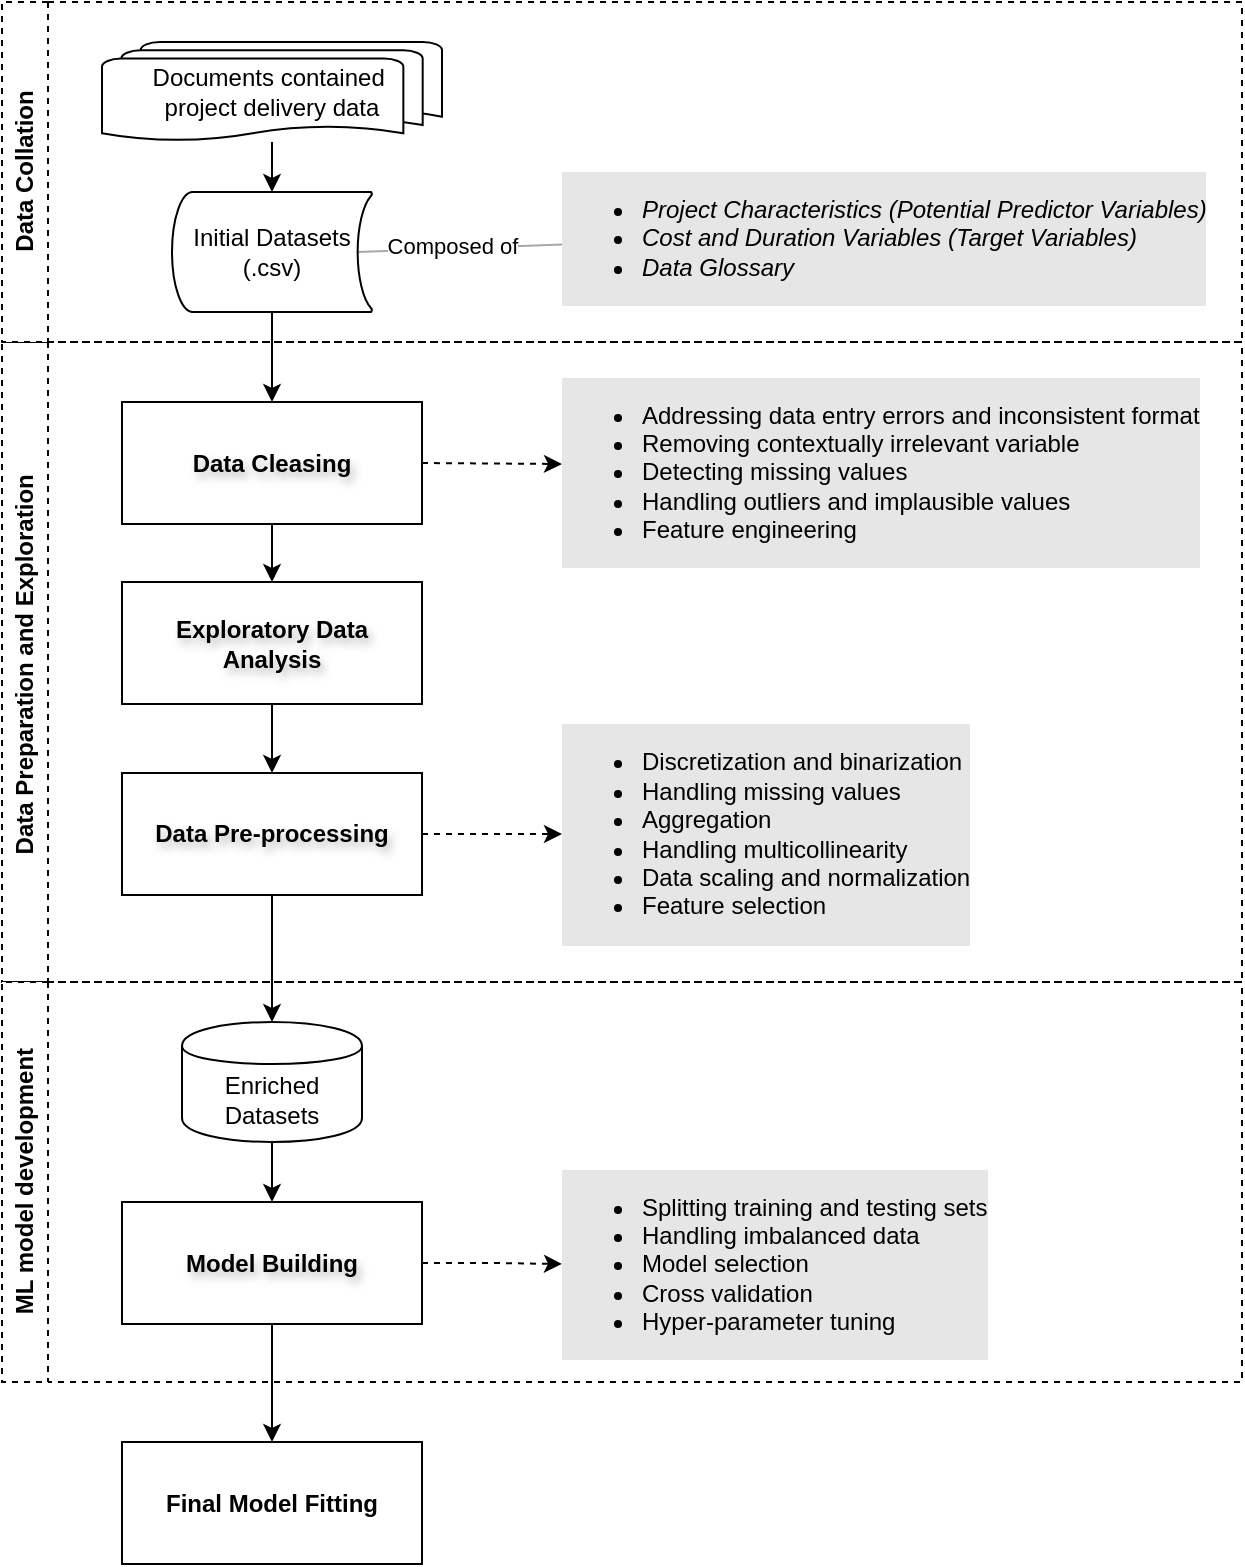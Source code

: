 <mxfile version="24.2.2" type="github">
  <diagram name="Page-1" id="c7488fd3-1785-93aa-aadb-54a6760d102a">
    <mxGraphModel dx="546" dy="700" grid="1" gridSize="10" guides="1" tooltips="1" connect="1" arrows="1" fold="1" page="1" pageScale="1" pageWidth="1100" pageHeight="850" background="none" math="0" shadow="0">
      <root>
        <mxCell id="0" />
        <mxCell id="1" parent="0" />
        <mxCell id="yL8Y23ndC1ePSWJtt0TE-38" value="" style="endArrow=none;html=1;rounded=0;entryX=0.93;entryY=0.5;entryDx=0;entryDy=0;entryPerimeter=0;strokeColor=#a8a8a8;" parent="1" source="yL8Y23ndC1ePSWJtt0TE-5" target="yL8Y23ndC1ePSWJtt0TE-24" edge="1">
          <mxGeometry width="50" height="50" relative="1" as="geometry">
            <mxPoint x="300" y="350" as="sourcePoint" />
            <mxPoint x="350" y="300" as="targetPoint" />
          </mxGeometry>
        </mxCell>
        <mxCell id="yL8Y23ndC1ePSWJtt0TE-39" value="Composed of" style="edgeLabel;html=1;align=center;verticalAlign=middle;resizable=0;points=[];" parent="yL8Y23ndC1ePSWJtt0TE-38" vertex="1" connectable="0">
          <mxGeometry x="0.08" y="-2" relative="1" as="geometry">
            <mxPoint as="offset" />
          </mxGeometry>
        </mxCell>
        <mxCell id="yL8Y23ndC1ePSWJtt0TE-43" value="" style="edgeStyle=orthogonalEdgeStyle;rounded=0;orthogonalLoop=1;jettySize=auto;html=1;exitX=0.5;exitY=1;exitDx=0;exitDy=0;" parent="1" source="yL8Y23ndC1ePSWJtt0TE-44" target="yL8Y23ndC1ePSWJtt0TE-42" edge="1">
          <mxGeometry relative="1" as="geometry">
            <mxPoint x="660" y="450" as="sourcePoint" />
          </mxGeometry>
        </mxCell>
        <mxCell id="o9FxQ4-tsoaMGLUnX_Qn-15" value="&lt;span style=&quot;text-wrap: nowrap;&quot;&gt;Data Preparation and Exploration&amp;nbsp;&lt;/span&gt;" style="swimlane;horizontal=0;whiteSpace=wrap;html=1;dashed=1;" vertex="1" parent="1">
          <mxGeometry x="380" y="190" width="620" height="320" as="geometry" />
        </mxCell>
        <mxCell id="yL8Y23ndC1ePSWJtt0TE-22" value="&lt;ul style=&quot;&quot;&gt;&lt;li&gt;Addressing data entry errors and inconsistent format&lt;/li&gt;&lt;li style=&quot;&quot;&gt;Removing contextually irrelevant variable&lt;/li&gt;&lt;li style=&quot;&quot;&gt;&lt;span style=&quot;&quot;&gt;Detecting missing values&lt;/span&gt;&lt;/li&gt;&lt;li style=&quot;&quot;&gt;Handling outliers and implausible values&lt;/li&gt;&lt;li style=&quot;&quot;&gt;Feature engineering&lt;/li&gt;&lt;/ul&gt;" style="text;html=1;align=left;verticalAlign=middle;resizable=0;points=[];autosize=1;strokeColor=none;fillColor=none;labelBackgroundColor=#E6E6E6;spacingRight=2;spacingLeft=0;fontSize=12;spacing=0;" parent="o9FxQ4-tsoaMGLUnX_Qn-15" vertex="1">
          <mxGeometry x="280" y="10" width="340" height="110" as="geometry" />
        </mxCell>
        <mxCell id="o9FxQ4-tsoaMGLUnX_Qn-11" value="Data Cleasing" style="rounded=0;whiteSpace=wrap;html=1;fontStyle=1;textShadow=1;labelBorderColor=none;labelBackgroundColor=none;" vertex="1" parent="o9FxQ4-tsoaMGLUnX_Qn-15">
          <mxGeometry x="60" y="30" width="150" height="61" as="geometry" />
        </mxCell>
        <mxCell id="yL8Y23ndC1ePSWJtt0TE-28" value="Exploratory Data Analysis" style="whiteSpace=wrap;html=1;fontStyle=1;textShadow=1;" parent="o9FxQ4-tsoaMGLUnX_Qn-15" vertex="1">
          <mxGeometry x="60" y="120" width="150" height="61" as="geometry" />
        </mxCell>
        <mxCell id="yL8Y23ndC1ePSWJtt0TE-29" value="" style="edgeStyle=orthogonalEdgeStyle;rounded=0;orthogonalLoop=1;jettySize=auto;html=1;exitX=0.5;exitY=1;exitDx=0;exitDy=0;" parent="o9FxQ4-tsoaMGLUnX_Qn-15" source="o9FxQ4-tsoaMGLUnX_Qn-11" target="yL8Y23ndC1ePSWJtt0TE-28" edge="1">
          <mxGeometry relative="1" as="geometry">
            <mxPoint x="30" y="110" as="sourcePoint" />
          </mxGeometry>
        </mxCell>
        <mxCell id="yL8Y23ndC1ePSWJtt0TE-44" value="Data Pre-processing" style="whiteSpace=wrap;html=1;fontStyle=1;textShadow=1;" parent="o9FxQ4-tsoaMGLUnX_Qn-15" vertex="1">
          <mxGeometry x="60" y="215.5" width="150" height="61" as="geometry" />
        </mxCell>
        <mxCell id="o9FxQ4-tsoaMGLUnX_Qn-2" value="&lt;ul style=&quot;font-size: 12px;&quot;&gt;&lt;li style=&quot;font-size: 12px;&quot;&gt;&lt;span style=&quot;font-size: 12px;&quot;&gt;Discretization and binarization&amp;nbsp;&lt;/span&gt;&lt;/li&gt;&lt;li style=&quot;font-size: 12px;&quot;&gt;Handling missing values&lt;/li&gt;&lt;li&gt;Aggregation&lt;/li&gt;&lt;li style=&quot;font-size: 12px;&quot;&gt;Handling multicollinearity&lt;/li&gt;&lt;li style=&quot;font-size: 12px;&quot;&gt;Data scaling and normalization&lt;/li&gt;&lt;li style=&quot;font-size: 12px;&quot;&gt;Feature selection&lt;/li&gt;&lt;/ul&gt;" style="text;html=1;align=left;verticalAlign=middle;resizable=0;points=[];autosize=1;strokeColor=none;fillColor=none;labelBackgroundColor=#E6E6E6;spacingRight=2;spacingLeft=0;fontSize=12;spacing=0;" vertex="1" parent="o9FxQ4-tsoaMGLUnX_Qn-15">
          <mxGeometry x="280" y="186" width="220" height="120" as="geometry" />
        </mxCell>
        <mxCell id="o9FxQ4-tsoaMGLUnX_Qn-7" value="" style="edgeStyle=orthogonalEdgeStyle;rounded=0;orthogonalLoop=1;jettySize=auto;html=1;dashed=1;" edge="1" parent="o9FxQ4-tsoaMGLUnX_Qn-15" source="yL8Y23ndC1ePSWJtt0TE-44" target="o9FxQ4-tsoaMGLUnX_Qn-2">
          <mxGeometry relative="1" as="geometry" />
        </mxCell>
        <mxCell id="o9FxQ4-tsoaMGLUnX_Qn-26" value="" style="endArrow=classic;html=1;rounded=0;entryX=0.5;entryY=0;entryDx=0;entryDy=0;exitX=0.5;exitY=1;exitDx=0;exitDy=0;" edge="1" parent="o9FxQ4-tsoaMGLUnX_Qn-15" source="yL8Y23ndC1ePSWJtt0TE-28" target="yL8Y23ndC1ePSWJtt0TE-44">
          <mxGeometry width="50" height="50" relative="1" as="geometry">
            <mxPoint x="130" y="181" as="sourcePoint" />
            <mxPoint x="180" y="131" as="targetPoint" />
          </mxGeometry>
        </mxCell>
        <mxCell id="yL8Y23ndC1ePSWJtt0TE-25" value="Documents contained&amp;nbsp;&lt;div&gt;project delivery data&lt;/div&gt;" style="strokeWidth=1;html=1;shape=mxgraph.flowchart.multi-document;whiteSpace=wrap;" parent="1" vertex="1">
          <mxGeometry x="430" y="40" width="170" height="50" as="geometry" />
        </mxCell>
        <mxCell id="yL8Y23ndC1ePSWJtt0TE-37" value="" style="edgeStyle=orthogonalEdgeStyle;rounded=0;orthogonalLoop=1;jettySize=auto;html=1;" parent="1" source="yL8Y23ndC1ePSWJtt0TE-25" target="yL8Y23ndC1ePSWJtt0TE-24" edge="1">
          <mxGeometry relative="1" as="geometry" />
        </mxCell>
        <mxCell id="yL8Y23ndC1ePSWJtt0TE-24" value="Initial Datasets&lt;br style=&quot;border-color: var(--border-color);&quot;&gt;(.csv)" style="strokeWidth=1;html=1;shape=mxgraph.flowchart.stored_data;whiteSpace=wrap;" parent="1" vertex="1">
          <mxGeometry x="465" y="115" width="100" height="60" as="geometry" />
        </mxCell>
        <mxCell id="o9FxQ4-tsoaMGLUnX_Qn-13" value="" style="edgeStyle=orthogonalEdgeStyle;rounded=0;orthogonalLoop=1;jettySize=auto;html=1;entryX=0.5;entryY=0;entryDx=0;entryDy=0;exitX=0.5;exitY=1;exitDx=0;exitDy=0;exitPerimeter=0;" edge="1" parent="1" source="yL8Y23ndC1ePSWJtt0TE-24" target="o9FxQ4-tsoaMGLUnX_Qn-11">
          <mxGeometry relative="1" as="geometry">
            <mxPoint x="175" y="310" as="targetPoint" />
          </mxGeometry>
        </mxCell>
        <mxCell id="o9FxQ4-tsoaMGLUnX_Qn-16" value="&lt;span style=&quot;text-wrap: nowrap;&quot;&gt;Data Collation&lt;/span&gt;" style="swimlane;horizontal=0;whiteSpace=wrap;html=1;dashed=1;" vertex="1" parent="1">
          <mxGeometry x="380" y="20" width="620" height="170" as="geometry" />
        </mxCell>
        <mxCell id="yL8Y23ndC1ePSWJtt0TE-5" value="&lt;blockquote style=&quot;margin: 0px 0px 0px 40px; border: none; padding: 0px; font-size: 12px;&quot;&gt;&lt;/blockquote&gt;&lt;ul style=&quot;font-size: 12px;&quot;&gt;&lt;li style=&quot;font-size: 12px;&quot;&gt;&lt;i&gt;Project Characteristics (Potential Predictor Variables)&lt;/i&gt;&lt;/li&gt;&lt;li style=&quot;font-size: 12px;&quot;&gt;&lt;i&gt;Cost and Duration Variables (Target Variables)&lt;/i&gt;&lt;/li&gt;&lt;li style=&quot;font-size: 12px;&quot;&gt;&lt;i&gt;Data Glossary&lt;/i&gt;&lt;/li&gt;&lt;/ul&gt;&lt;blockquote style=&quot;margin: 0px 0px 0px 40px; border: none; padding: 0px; font-size: 12px;&quot;&gt;&lt;/blockquote&gt;&lt;blockquote style=&quot;margin: 0px 0px 0px 40px; border: none; padding: 0px; font-size: 12px;&quot;&gt;&lt;/blockquote&gt;&lt;blockquote style=&quot;margin: 0px 0px 0px 40px; border: none; padding: 0px; font-size: 12px;&quot;&gt;&lt;/blockquote&gt;" style="text;html=1;align=left;verticalAlign=top;resizable=0;points=[];autosize=1;labelBackgroundColor=#E6E6E6;labelBorderColor=none;spacingTop=0;spacingLeft=0;spacingRight=2;flipV=1;flipH=1;imageWidth=17;imageHeight=20;imageAspect=0;fontSize=12;spacing=0;" parent="o9FxQ4-tsoaMGLUnX_Qn-16" vertex="1">
          <mxGeometry x="280" y="80" width="340" height="70" as="geometry" />
        </mxCell>
        <mxCell id="o9FxQ4-tsoaMGLUnX_Qn-18" value="&lt;span style=&quot;text-wrap: nowrap;&quot;&gt;ML model development&lt;/span&gt;" style="swimlane;horizontal=0;whiteSpace=wrap;html=1;dashed=1;" vertex="1" parent="1">
          <mxGeometry x="380" y="510" width="620" height="200" as="geometry" />
        </mxCell>
        <mxCell id="o9FxQ4-tsoaMGLUnX_Qn-3" value="Model Building" style="whiteSpace=wrap;html=1;fontStyle=1;textShadow=1;" vertex="1" parent="o9FxQ4-tsoaMGLUnX_Qn-18">
          <mxGeometry x="60" y="110" width="150" height="61" as="geometry" />
        </mxCell>
        <mxCell id="o9FxQ4-tsoaMGLUnX_Qn-8" value="&lt;ul style=&quot;font-size: 12px;&quot;&gt;&lt;li style=&quot;font-size: 12px;&quot;&gt;&lt;span style=&quot;font-size: 12px;&quot;&gt;Splitting training and testing sets&lt;/span&gt;&lt;/li&gt;&lt;li&gt;Handling imbalanced data&lt;/li&gt;&lt;li&gt;Model selection&lt;br&gt;&lt;/li&gt;&lt;li&gt;Cross validation&lt;/li&gt;&lt;li&gt;Hyper-parameter tuning&lt;/li&gt;&lt;/ul&gt;" style="text;html=1;align=left;verticalAlign=middle;resizable=0;points=[];autosize=1;strokeColor=none;fillColor=none;labelBackgroundColor=#E6E6E6;spacingRight=2;spacingLeft=0;fontSize=12;spacing=0;" vertex="1" parent="o9FxQ4-tsoaMGLUnX_Qn-18">
          <mxGeometry x="280" y="86" width="230" height="110" as="geometry" />
        </mxCell>
        <mxCell id="o9FxQ4-tsoaMGLUnX_Qn-9" value="" style="edgeStyle=orthogonalEdgeStyle;rounded=0;orthogonalLoop=1;jettySize=auto;html=1;dashed=1;" edge="1" parent="o9FxQ4-tsoaMGLUnX_Qn-18" source="o9FxQ4-tsoaMGLUnX_Qn-3" target="o9FxQ4-tsoaMGLUnX_Qn-8">
          <mxGeometry relative="1" as="geometry" />
        </mxCell>
        <mxCell id="yL8Y23ndC1ePSWJtt0TE-42" value="Enriched Datasets" style="shape=cylinder;whiteSpace=wrap;html=1;boundedLbl=1;backgroundOutline=1;" parent="o9FxQ4-tsoaMGLUnX_Qn-18" vertex="1">
          <mxGeometry x="90" y="20" width="90" height="60" as="geometry" />
        </mxCell>
        <mxCell id="o9FxQ4-tsoaMGLUnX_Qn-4" value="" style="edgeStyle=orthogonalEdgeStyle;rounded=0;orthogonalLoop=1;jettySize=auto;html=1;exitX=0.5;exitY=1;exitDx=0;exitDy=0;" edge="1" parent="o9FxQ4-tsoaMGLUnX_Qn-18" source="yL8Y23ndC1ePSWJtt0TE-42" target="o9FxQ4-tsoaMGLUnX_Qn-3">
          <mxGeometry relative="1" as="geometry" />
        </mxCell>
        <mxCell id="o9FxQ4-tsoaMGLUnX_Qn-20" value="Final Model Fitting" style="whiteSpace=wrap;html=1;fontStyle=1;" vertex="1" parent="1">
          <mxGeometry x="440" y="740" width="150" height="61" as="geometry" />
        </mxCell>
        <mxCell id="o9FxQ4-tsoaMGLUnX_Qn-21" value="" style="edgeStyle=orthogonalEdgeStyle;rounded=0;orthogonalLoop=1;jettySize=auto;html=1;" edge="1" parent="1" source="o9FxQ4-tsoaMGLUnX_Qn-3" target="o9FxQ4-tsoaMGLUnX_Qn-20">
          <mxGeometry relative="1" as="geometry" />
        </mxCell>
        <mxCell id="o9FxQ4-tsoaMGLUnX_Qn-24" value="" style="endArrow=classic;html=1;rounded=0;exitX=1;exitY=0.5;exitDx=0;exitDy=0;dashed=1;" edge="1" parent="1" source="o9FxQ4-tsoaMGLUnX_Qn-11">
          <mxGeometry width="50" height="50" relative="1" as="geometry">
            <mxPoint x="750" y="290" as="sourcePoint" />
            <mxPoint x="660" y="251" as="targetPoint" />
          </mxGeometry>
        </mxCell>
      </root>
    </mxGraphModel>
  </diagram>
</mxfile>
